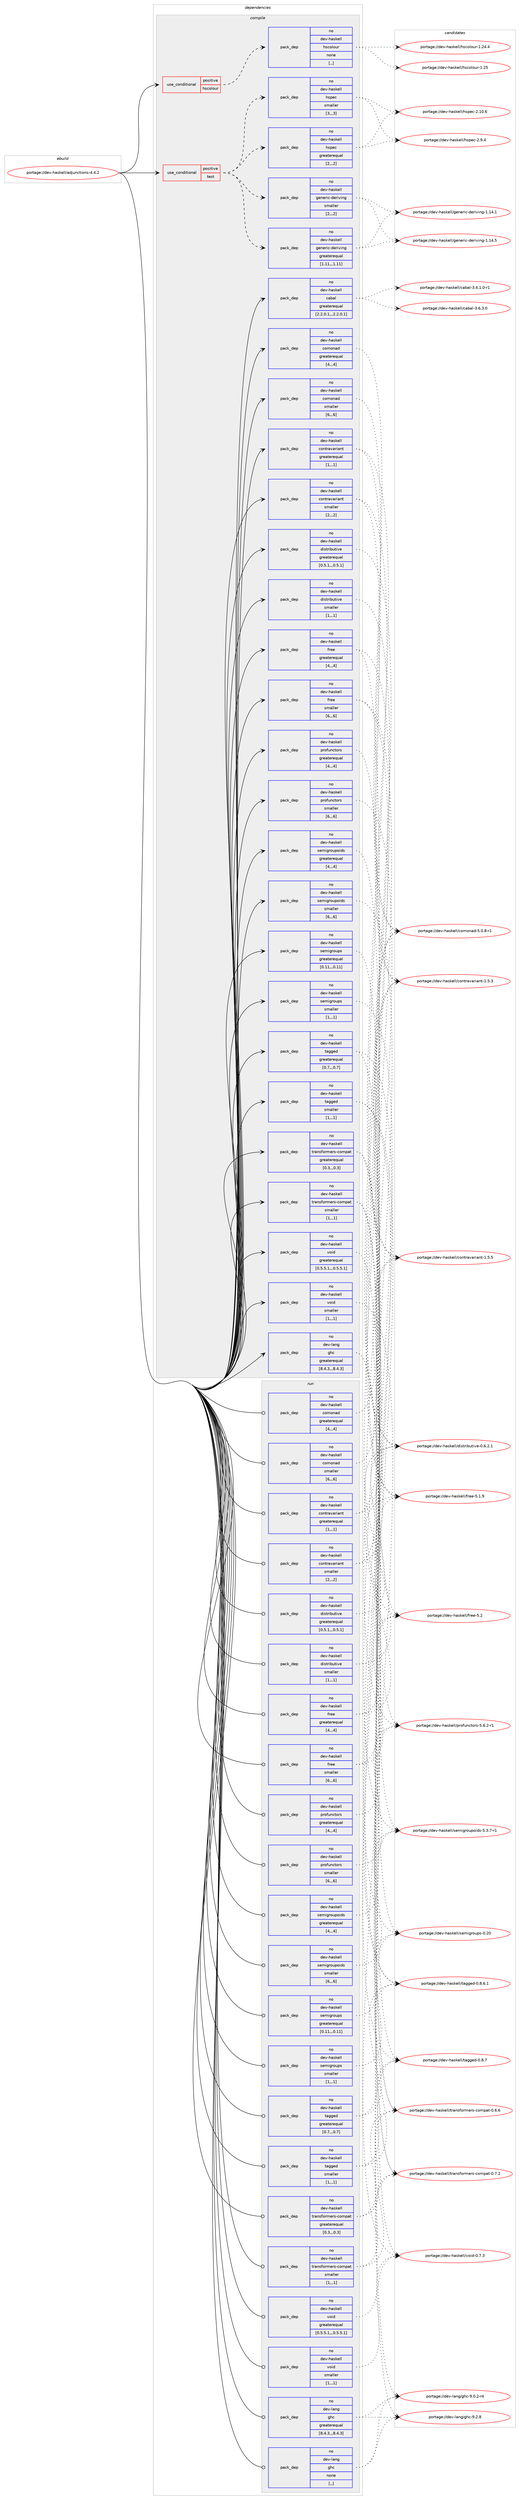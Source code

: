 digraph prolog {

# *************
# Graph options
# *************

newrank=true;
concentrate=true;
compound=true;
graph [rankdir=LR,fontname=Helvetica,fontsize=10,ranksep=1.5];#, ranksep=2.5, nodesep=0.2];
edge  [arrowhead=vee];
node  [fontname=Helvetica,fontsize=10];

# **********
# The ebuild
# **********

subgraph cluster_leftcol {
color=gray;
rank=same;
label=<<i>ebuild</i>>;
id [label="portage://dev-haskell/adjunctions-4.4.2", color=red, width=4, href="../dev-haskell/adjunctions-4.4.2.svg"];
}

# ****************
# The dependencies
# ****************

subgraph cluster_midcol {
color=gray;
label=<<i>dependencies</i>>;
subgraph cluster_compile {
fillcolor="#eeeeee";
style=filled;
label=<<i>compile</i>>;
subgraph cond19435 {
dependency74014 [label=<<TABLE BORDER="0" CELLBORDER="1" CELLSPACING="0" CELLPADDING="4"><TR><TD ROWSPAN="3" CELLPADDING="10">use_conditional</TD></TR><TR><TD>positive</TD></TR><TR><TD>hscolour</TD></TR></TABLE>>, shape=none, color=red];
subgraph pack53656 {
dependency74015 [label=<<TABLE BORDER="0" CELLBORDER="1" CELLSPACING="0" CELLPADDING="4" WIDTH="220"><TR><TD ROWSPAN="6" CELLPADDING="30">pack_dep</TD></TR><TR><TD WIDTH="110">no</TD></TR><TR><TD>dev-haskell</TD></TR><TR><TD>hscolour</TD></TR><TR><TD>none</TD></TR><TR><TD>[,,]</TD></TR></TABLE>>, shape=none, color=blue];
}
dependency74014:e -> dependency74015:w [weight=20,style="dashed",arrowhead="vee"];
}
id:e -> dependency74014:w [weight=20,style="solid",arrowhead="vee"];
subgraph cond19436 {
dependency74016 [label=<<TABLE BORDER="0" CELLBORDER="1" CELLSPACING="0" CELLPADDING="4"><TR><TD ROWSPAN="3" CELLPADDING="10">use_conditional</TD></TR><TR><TD>positive</TD></TR><TR><TD>test</TD></TR></TABLE>>, shape=none, color=red];
subgraph pack53657 {
dependency74017 [label=<<TABLE BORDER="0" CELLBORDER="1" CELLSPACING="0" CELLPADDING="4" WIDTH="220"><TR><TD ROWSPAN="6" CELLPADDING="30">pack_dep</TD></TR><TR><TD WIDTH="110">no</TD></TR><TR><TD>dev-haskell</TD></TR><TR><TD>generic-deriving</TD></TR><TR><TD>greaterequal</TD></TR><TR><TD>[1.11,,,1.11]</TD></TR></TABLE>>, shape=none, color=blue];
}
dependency74016:e -> dependency74017:w [weight=20,style="dashed",arrowhead="vee"];
subgraph pack53658 {
dependency74018 [label=<<TABLE BORDER="0" CELLBORDER="1" CELLSPACING="0" CELLPADDING="4" WIDTH="220"><TR><TD ROWSPAN="6" CELLPADDING="30">pack_dep</TD></TR><TR><TD WIDTH="110">no</TD></TR><TR><TD>dev-haskell</TD></TR><TR><TD>generic-deriving</TD></TR><TR><TD>smaller</TD></TR><TR><TD>[2,,,2]</TD></TR></TABLE>>, shape=none, color=blue];
}
dependency74016:e -> dependency74018:w [weight=20,style="dashed",arrowhead="vee"];
subgraph pack53659 {
dependency74019 [label=<<TABLE BORDER="0" CELLBORDER="1" CELLSPACING="0" CELLPADDING="4" WIDTH="220"><TR><TD ROWSPAN="6" CELLPADDING="30">pack_dep</TD></TR><TR><TD WIDTH="110">no</TD></TR><TR><TD>dev-haskell</TD></TR><TR><TD>hspec</TD></TR><TR><TD>greaterequal</TD></TR><TR><TD>[2,,,2]</TD></TR></TABLE>>, shape=none, color=blue];
}
dependency74016:e -> dependency74019:w [weight=20,style="dashed",arrowhead="vee"];
subgraph pack53660 {
dependency74020 [label=<<TABLE BORDER="0" CELLBORDER="1" CELLSPACING="0" CELLPADDING="4" WIDTH="220"><TR><TD ROWSPAN="6" CELLPADDING="30">pack_dep</TD></TR><TR><TD WIDTH="110">no</TD></TR><TR><TD>dev-haskell</TD></TR><TR><TD>hspec</TD></TR><TR><TD>smaller</TD></TR><TR><TD>[3,,,3]</TD></TR></TABLE>>, shape=none, color=blue];
}
dependency74016:e -> dependency74020:w [weight=20,style="dashed",arrowhead="vee"];
}
id:e -> dependency74016:w [weight=20,style="solid",arrowhead="vee"];
subgraph pack53661 {
dependency74021 [label=<<TABLE BORDER="0" CELLBORDER="1" CELLSPACING="0" CELLPADDING="4" WIDTH="220"><TR><TD ROWSPAN="6" CELLPADDING="30">pack_dep</TD></TR><TR><TD WIDTH="110">no</TD></TR><TR><TD>dev-haskell</TD></TR><TR><TD>cabal</TD></TR><TR><TD>greaterequal</TD></TR><TR><TD>[2.2.0.1,,,2.2.0.1]</TD></TR></TABLE>>, shape=none, color=blue];
}
id:e -> dependency74021:w [weight=20,style="solid",arrowhead="vee"];
subgraph pack53662 {
dependency74022 [label=<<TABLE BORDER="0" CELLBORDER="1" CELLSPACING="0" CELLPADDING="4" WIDTH="220"><TR><TD ROWSPAN="6" CELLPADDING="30">pack_dep</TD></TR><TR><TD WIDTH="110">no</TD></TR><TR><TD>dev-haskell</TD></TR><TR><TD>comonad</TD></TR><TR><TD>greaterequal</TD></TR><TR><TD>[4,,,4]</TD></TR></TABLE>>, shape=none, color=blue];
}
id:e -> dependency74022:w [weight=20,style="solid",arrowhead="vee"];
subgraph pack53663 {
dependency74023 [label=<<TABLE BORDER="0" CELLBORDER="1" CELLSPACING="0" CELLPADDING="4" WIDTH="220"><TR><TD ROWSPAN="6" CELLPADDING="30">pack_dep</TD></TR><TR><TD WIDTH="110">no</TD></TR><TR><TD>dev-haskell</TD></TR><TR><TD>comonad</TD></TR><TR><TD>smaller</TD></TR><TR><TD>[6,,,6]</TD></TR></TABLE>>, shape=none, color=blue];
}
id:e -> dependency74023:w [weight=20,style="solid",arrowhead="vee"];
subgraph pack53664 {
dependency74024 [label=<<TABLE BORDER="0" CELLBORDER="1" CELLSPACING="0" CELLPADDING="4" WIDTH="220"><TR><TD ROWSPAN="6" CELLPADDING="30">pack_dep</TD></TR><TR><TD WIDTH="110">no</TD></TR><TR><TD>dev-haskell</TD></TR><TR><TD>contravariant</TD></TR><TR><TD>greaterequal</TD></TR><TR><TD>[1,,,1]</TD></TR></TABLE>>, shape=none, color=blue];
}
id:e -> dependency74024:w [weight=20,style="solid",arrowhead="vee"];
subgraph pack53665 {
dependency74025 [label=<<TABLE BORDER="0" CELLBORDER="1" CELLSPACING="0" CELLPADDING="4" WIDTH="220"><TR><TD ROWSPAN="6" CELLPADDING="30">pack_dep</TD></TR><TR><TD WIDTH="110">no</TD></TR><TR><TD>dev-haskell</TD></TR><TR><TD>contravariant</TD></TR><TR><TD>smaller</TD></TR><TR><TD>[2,,,2]</TD></TR></TABLE>>, shape=none, color=blue];
}
id:e -> dependency74025:w [weight=20,style="solid",arrowhead="vee"];
subgraph pack53666 {
dependency74026 [label=<<TABLE BORDER="0" CELLBORDER="1" CELLSPACING="0" CELLPADDING="4" WIDTH="220"><TR><TD ROWSPAN="6" CELLPADDING="30">pack_dep</TD></TR><TR><TD WIDTH="110">no</TD></TR><TR><TD>dev-haskell</TD></TR><TR><TD>distributive</TD></TR><TR><TD>greaterequal</TD></TR><TR><TD>[0.5.1,,,0.5.1]</TD></TR></TABLE>>, shape=none, color=blue];
}
id:e -> dependency74026:w [weight=20,style="solid",arrowhead="vee"];
subgraph pack53667 {
dependency74027 [label=<<TABLE BORDER="0" CELLBORDER="1" CELLSPACING="0" CELLPADDING="4" WIDTH="220"><TR><TD ROWSPAN="6" CELLPADDING="30">pack_dep</TD></TR><TR><TD WIDTH="110">no</TD></TR><TR><TD>dev-haskell</TD></TR><TR><TD>distributive</TD></TR><TR><TD>smaller</TD></TR><TR><TD>[1,,,1]</TD></TR></TABLE>>, shape=none, color=blue];
}
id:e -> dependency74027:w [weight=20,style="solid",arrowhead="vee"];
subgraph pack53668 {
dependency74028 [label=<<TABLE BORDER="0" CELLBORDER="1" CELLSPACING="0" CELLPADDING="4" WIDTH="220"><TR><TD ROWSPAN="6" CELLPADDING="30">pack_dep</TD></TR><TR><TD WIDTH="110">no</TD></TR><TR><TD>dev-haskell</TD></TR><TR><TD>free</TD></TR><TR><TD>greaterequal</TD></TR><TR><TD>[4,,,4]</TD></TR></TABLE>>, shape=none, color=blue];
}
id:e -> dependency74028:w [weight=20,style="solid",arrowhead="vee"];
subgraph pack53669 {
dependency74029 [label=<<TABLE BORDER="0" CELLBORDER="1" CELLSPACING="0" CELLPADDING="4" WIDTH="220"><TR><TD ROWSPAN="6" CELLPADDING="30">pack_dep</TD></TR><TR><TD WIDTH="110">no</TD></TR><TR><TD>dev-haskell</TD></TR><TR><TD>free</TD></TR><TR><TD>smaller</TD></TR><TR><TD>[6,,,6]</TD></TR></TABLE>>, shape=none, color=blue];
}
id:e -> dependency74029:w [weight=20,style="solid",arrowhead="vee"];
subgraph pack53670 {
dependency74030 [label=<<TABLE BORDER="0" CELLBORDER="1" CELLSPACING="0" CELLPADDING="4" WIDTH="220"><TR><TD ROWSPAN="6" CELLPADDING="30">pack_dep</TD></TR><TR><TD WIDTH="110">no</TD></TR><TR><TD>dev-haskell</TD></TR><TR><TD>profunctors</TD></TR><TR><TD>greaterequal</TD></TR><TR><TD>[4,,,4]</TD></TR></TABLE>>, shape=none, color=blue];
}
id:e -> dependency74030:w [weight=20,style="solid",arrowhead="vee"];
subgraph pack53671 {
dependency74031 [label=<<TABLE BORDER="0" CELLBORDER="1" CELLSPACING="0" CELLPADDING="4" WIDTH="220"><TR><TD ROWSPAN="6" CELLPADDING="30">pack_dep</TD></TR><TR><TD WIDTH="110">no</TD></TR><TR><TD>dev-haskell</TD></TR><TR><TD>profunctors</TD></TR><TR><TD>smaller</TD></TR><TR><TD>[6,,,6]</TD></TR></TABLE>>, shape=none, color=blue];
}
id:e -> dependency74031:w [weight=20,style="solid",arrowhead="vee"];
subgraph pack53672 {
dependency74032 [label=<<TABLE BORDER="0" CELLBORDER="1" CELLSPACING="0" CELLPADDING="4" WIDTH="220"><TR><TD ROWSPAN="6" CELLPADDING="30">pack_dep</TD></TR><TR><TD WIDTH="110">no</TD></TR><TR><TD>dev-haskell</TD></TR><TR><TD>semigroupoids</TD></TR><TR><TD>greaterequal</TD></TR><TR><TD>[4,,,4]</TD></TR></TABLE>>, shape=none, color=blue];
}
id:e -> dependency74032:w [weight=20,style="solid",arrowhead="vee"];
subgraph pack53673 {
dependency74033 [label=<<TABLE BORDER="0" CELLBORDER="1" CELLSPACING="0" CELLPADDING="4" WIDTH="220"><TR><TD ROWSPAN="6" CELLPADDING="30">pack_dep</TD></TR><TR><TD WIDTH="110">no</TD></TR><TR><TD>dev-haskell</TD></TR><TR><TD>semigroupoids</TD></TR><TR><TD>smaller</TD></TR><TR><TD>[6,,,6]</TD></TR></TABLE>>, shape=none, color=blue];
}
id:e -> dependency74033:w [weight=20,style="solid",arrowhead="vee"];
subgraph pack53674 {
dependency74034 [label=<<TABLE BORDER="0" CELLBORDER="1" CELLSPACING="0" CELLPADDING="4" WIDTH="220"><TR><TD ROWSPAN="6" CELLPADDING="30">pack_dep</TD></TR><TR><TD WIDTH="110">no</TD></TR><TR><TD>dev-haskell</TD></TR><TR><TD>semigroups</TD></TR><TR><TD>greaterequal</TD></TR><TR><TD>[0.11,,,0.11]</TD></TR></TABLE>>, shape=none, color=blue];
}
id:e -> dependency74034:w [weight=20,style="solid",arrowhead="vee"];
subgraph pack53675 {
dependency74035 [label=<<TABLE BORDER="0" CELLBORDER="1" CELLSPACING="0" CELLPADDING="4" WIDTH="220"><TR><TD ROWSPAN="6" CELLPADDING="30">pack_dep</TD></TR><TR><TD WIDTH="110">no</TD></TR><TR><TD>dev-haskell</TD></TR><TR><TD>semigroups</TD></TR><TR><TD>smaller</TD></TR><TR><TD>[1,,,1]</TD></TR></TABLE>>, shape=none, color=blue];
}
id:e -> dependency74035:w [weight=20,style="solid",arrowhead="vee"];
subgraph pack53676 {
dependency74036 [label=<<TABLE BORDER="0" CELLBORDER="1" CELLSPACING="0" CELLPADDING="4" WIDTH="220"><TR><TD ROWSPAN="6" CELLPADDING="30">pack_dep</TD></TR><TR><TD WIDTH="110">no</TD></TR><TR><TD>dev-haskell</TD></TR><TR><TD>tagged</TD></TR><TR><TD>greaterequal</TD></TR><TR><TD>[0.7,,,0.7]</TD></TR></TABLE>>, shape=none, color=blue];
}
id:e -> dependency74036:w [weight=20,style="solid",arrowhead="vee"];
subgraph pack53677 {
dependency74037 [label=<<TABLE BORDER="0" CELLBORDER="1" CELLSPACING="0" CELLPADDING="4" WIDTH="220"><TR><TD ROWSPAN="6" CELLPADDING="30">pack_dep</TD></TR><TR><TD WIDTH="110">no</TD></TR><TR><TD>dev-haskell</TD></TR><TR><TD>tagged</TD></TR><TR><TD>smaller</TD></TR><TR><TD>[1,,,1]</TD></TR></TABLE>>, shape=none, color=blue];
}
id:e -> dependency74037:w [weight=20,style="solid",arrowhead="vee"];
subgraph pack53678 {
dependency74038 [label=<<TABLE BORDER="0" CELLBORDER="1" CELLSPACING="0" CELLPADDING="4" WIDTH="220"><TR><TD ROWSPAN="6" CELLPADDING="30">pack_dep</TD></TR><TR><TD WIDTH="110">no</TD></TR><TR><TD>dev-haskell</TD></TR><TR><TD>transformers-compat</TD></TR><TR><TD>greaterequal</TD></TR><TR><TD>[0.3,,,0.3]</TD></TR></TABLE>>, shape=none, color=blue];
}
id:e -> dependency74038:w [weight=20,style="solid",arrowhead="vee"];
subgraph pack53679 {
dependency74039 [label=<<TABLE BORDER="0" CELLBORDER="1" CELLSPACING="0" CELLPADDING="4" WIDTH="220"><TR><TD ROWSPAN="6" CELLPADDING="30">pack_dep</TD></TR><TR><TD WIDTH="110">no</TD></TR><TR><TD>dev-haskell</TD></TR><TR><TD>transformers-compat</TD></TR><TR><TD>smaller</TD></TR><TR><TD>[1,,,1]</TD></TR></TABLE>>, shape=none, color=blue];
}
id:e -> dependency74039:w [weight=20,style="solid",arrowhead="vee"];
subgraph pack53680 {
dependency74040 [label=<<TABLE BORDER="0" CELLBORDER="1" CELLSPACING="0" CELLPADDING="4" WIDTH="220"><TR><TD ROWSPAN="6" CELLPADDING="30">pack_dep</TD></TR><TR><TD WIDTH="110">no</TD></TR><TR><TD>dev-haskell</TD></TR><TR><TD>void</TD></TR><TR><TD>greaterequal</TD></TR><TR><TD>[0.5.5.1,,,0.5.5.1]</TD></TR></TABLE>>, shape=none, color=blue];
}
id:e -> dependency74040:w [weight=20,style="solid",arrowhead="vee"];
subgraph pack53681 {
dependency74041 [label=<<TABLE BORDER="0" CELLBORDER="1" CELLSPACING="0" CELLPADDING="4" WIDTH="220"><TR><TD ROWSPAN="6" CELLPADDING="30">pack_dep</TD></TR><TR><TD WIDTH="110">no</TD></TR><TR><TD>dev-haskell</TD></TR><TR><TD>void</TD></TR><TR><TD>smaller</TD></TR><TR><TD>[1,,,1]</TD></TR></TABLE>>, shape=none, color=blue];
}
id:e -> dependency74041:w [weight=20,style="solid",arrowhead="vee"];
subgraph pack53682 {
dependency74042 [label=<<TABLE BORDER="0" CELLBORDER="1" CELLSPACING="0" CELLPADDING="4" WIDTH="220"><TR><TD ROWSPAN="6" CELLPADDING="30">pack_dep</TD></TR><TR><TD WIDTH="110">no</TD></TR><TR><TD>dev-lang</TD></TR><TR><TD>ghc</TD></TR><TR><TD>greaterequal</TD></TR><TR><TD>[8.4.3,,,8.4.3]</TD></TR></TABLE>>, shape=none, color=blue];
}
id:e -> dependency74042:w [weight=20,style="solid",arrowhead="vee"];
}
subgraph cluster_compileandrun {
fillcolor="#eeeeee";
style=filled;
label=<<i>compile and run</i>>;
}
subgraph cluster_run {
fillcolor="#eeeeee";
style=filled;
label=<<i>run</i>>;
subgraph pack53683 {
dependency74043 [label=<<TABLE BORDER="0" CELLBORDER="1" CELLSPACING="0" CELLPADDING="4" WIDTH="220"><TR><TD ROWSPAN="6" CELLPADDING="30">pack_dep</TD></TR><TR><TD WIDTH="110">no</TD></TR><TR><TD>dev-haskell</TD></TR><TR><TD>comonad</TD></TR><TR><TD>greaterequal</TD></TR><TR><TD>[4,,,4]</TD></TR></TABLE>>, shape=none, color=blue];
}
id:e -> dependency74043:w [weight=20,style="solid",arrowhead="odot"];
subgraph pack53684 {
dependency74044 [label=<<TABLE BORDER="0" CELLBORDER="1" CELLSPACING="0" CELLPADDING="4" WIDTH="220"><TR><TD ROWSPAN="6" CELLPADDING="30">pack_dep</TD></TR><TR><TD WIDTH="110">no</TD></TR><TR><TD>dev-haskell</TD></TR><TR><TD>comonad</TD></TR><TR><TD>smaller</TD></TR><TR><TD>[6,,,6]</TD></TR></TABLE>>, shape=none, color=blue];
}
id:e -> dependency74044:w [weight=20,style="solid",arrowhead="odot"];
subgraph pack53685 {
dependency74045 [label=<<TABLE BORDER="0" CELLBORDER="1" CELLSPACING="0" CELLPADDING="4" WIDTH="220"><TR><TD ROWSPAN="6" CELLPADDING="30">pack_dep</TD></TR><TR><TD WIDTH="110">no</TD></TR><TR><TD>dev-haskell</TD></TR><TR><TD>contravariant</TD></TR><TR><TD>greaterequal</TD></TR><TR><TD>[1,,,1]</TD></TR></TABLE>>, shape=none, color=blue];
}
id:e -> dependency74045:w [weight=20,style="solid",arrowhead="odot"];
subgraph pack53686 {
dependency74046 [label=<<TABLE BORDER="0" CELLBORDER="1" CELLSPACING="0" CELLPADDING="4" WIDTH="220"><TR><TD ROWSPAN="6" CELLPADDING="30">pack_dep</TD></TR><TR><TD WIDTH="110">no</TD></TR><TR><TD>dev-haskell</TD></TR><TR><TD>contravariant</TD></TR><TR><TD>smaller</TD></TR><TR><TD>[2,,,2]</TD></TR></TABLE>>, shape=none, color=blue];
}
id:e -> dependency74046:w [weight=20,style="solid",arrowhead="odot"];
subgraph pack53687 {
dependency74047 [label=<<TABLE BORDER="0" CELLBORDER="1" CELLSPACING="0" CELLPADDING="4" WIDTH="220"><TR><TD ROWSPAN="6" CELLPADDING="30">pack_dep</TD></TR><TR><TD WIDTH="110">no</TD></TR><TR><TD>dev-haskell</TD></TR><TR><TD>distributive</TD></TR><TR><TD>greaterequal</TD></TR><TR><TD>[0.5.1,,,0.5.1]</TD></TR></TABLE>>, shape=none, color=blue];
}
id:e -> dependency74047:w [weight=20,style="solid",arrowhead="odot"];
subgraph pack53688 {
dependency74048 [label=<<TABLE BORDER="0" CELLBORDER="1" CELLSPACING="0" CELLPADDING="4" WIDTH="220"><TR><TD ROWSPAN="6" CELLPADDING="30">pack_dep</TD></TR><TR><TD WIDTH="110">no</TD></TR><TR><TD>dev-haskell</TD></TR><TR><TD>distributive</TD></TR><TR><TD>smaller</TD></TR><TR><TD>[1,,,1]</TD></TR></TABLE>>, shape=none, color=blue];
}
id:e -> dependency74048:w [weight=20,style="solid",arrowhead="odot"];
subgraph pack53689 {
dependency74049 [label=<<TABLE BORDER="0" CELLBORDER="1" CELLSPACING="0" CELLPADDING="4" WIDTH="220"><TR><TD ROWSPAN="6" CELLPADDING="30">pack_dep</TD></TR><TR><TD WIDTH="110">no</TD></TR><TR><TD>dev-haskell</TD></TR><TR><TD>free</TD></TR><TR><TD>greaterequal</TD></TR><TR><TD>[4,,,4]</TD></TR></TABLE>>, shape=none, color=blue];
}
id:e -> dependency74049:w [weight=20,style="solid",arrowhead="odot"];
subgraph pack53690 {
dependency74050 [label=<<TABLE BORDER="0" CELLBORDER="1" CELLSPACING="0" CELLPADDING="4" WIDTH="220"><TR><TD ROWSPAN="6" CELLPADDING="30">pack_dep</TD></TR><TR><TD WIDTH="110">no</TD></TR><TR><TD>dev-haskell</TD></TR><TR><TD>free</TD></TR><TR><TD>smaller</TD></TR><TR><TD>[6,,,6]</TD></TR></TABLE>>, shape=none, color=blue];
}
id:e -> dependency74050:w [weight=20,style="solid",arrowhead="odot"];
subgraph pack53691 {
dependency74051 [label=<<TABLE BORDER="0" CELLBORDER="1" CELLSPACING="0" CELLPADDING="4" WIDTH="220"><TR><TD ROWSPAN="6" CELLPADDING="30">pack_dep</TD></TR><TR><TD WIDTH="110">no</TD></TR><TR><TD>dev-haskell</TD></TR><TR><TD>profunctors</TD></TR><TR><TD>greaterequal</TD></TR><TR><TD>[4,,,4]</TD></TR></TABLE>>, shape=none, color=blue];
}
id:e -> dependency74051:w [weight=20,style="solid",arrowhead="odot"];
subgraph pack53692 {
dependency74052 [label=<<TABLE BORDER="0" CELLBORDER="1" CELLSPACING="0" CELLPADDING="4" WIDTH="220"><TR><TD ROWSPAN="6" CELLPADDING="30">pack_dep</TD></TR><TR><TD WIDTH="110">no</TD></TR><TR><TD>dev-haskell</TD></TR><TR><TD>profunctors</TD></TR><TR><TD>smaller</TD></TR><TR><TD>[6,,,6]</TD></TR></TABLE>>, shape=none, color=blue];
}
id:e -> dependency74052:w [weight=20,style="solid",arrowhead="odot"];
subgraph pack53693 {
dependency74053 [label=<<TABLE BORDER="0" CELLBORDER="1" CELLSPACING="0" CELLPADDING="4" WIDTH="220"><TR><TD ROWSPAN="6" CELLPADDING="30">pack_dep</TD></TR><TR><TD WIDTH="110">no</TD></TR><TR><TD>dev-haskell</TD></TR><TR><TD>semigroupoids</TD></TR><TR><TD>greaterequal</TD></TR><TR><TD>[4,,,4]</TD></TR></TABLE>>, shape=none, color=blue];
}
id:e -> dependency74053:w [weight=20,style="solid",arrowhead="odot"];
subgraph pack53694 {
dependency74054 [label=<<TABLE BORDER="0" CELLBORDER="1" CELLSPACING="0" CELLPADDING="4" WIDTH="220"><TR><TD ROWSPAN="6" CELLPADDING="30">pack_dep</TD></TR><TR><TD WIDTH="110">no</TD></TR><TR><TD>dev-haskell</TD></TR><TR><TD>semigroupoids</TD></TR><TR><TD>smaller</TD></TR><TR><TD>[6,,,6]</TD></TR></TABLE>>, shape=none, color=blue];
}
id:e -> dependency74054:w [weight=20,style="solid",arrowhead="odot"];
subgraph pack53695 {
dependency74055 [label=<<TABLE BORDER="0" CELLBORDER="1" CELLSPACING="0" CELLPADDING="4" WIDTH="220"><TR><TD ROWSPAN="6" CELLPADDING="30">pack_dep</TD></TR><TR><TD WIDTH="110">no</TD></TR><TR><TD>dev-haskell</TD></TR><TR><TD>semigroups</TD></TR><TR><TD>greaterequal</TD></TR><TR><TD>[0.11,,,0.11]</TD></TR></TABLE>>, shape=none, color=blue];
}
id:e -> dependency74055:w [weight=20,style="solid",arrowhead="odot"];
subgraph pack53696 {
dependency74056 [label=<<TABLE BORDER="0" CELLBORDER="1" CELLSPACING="0" CELLPADDING="4" WIDTH="220"><TR><TD ROWSPAN="6" CELLPADDING="30">pack_dep</TD></TR><TR><TD WIDTH="110">no</TD></TR><TR><TD>dev-haskell</TD></TR><TR><TD>semigroups</TD></TR><TR><TD>smaller</TD></TR><TR><TD>[1,,,1]</TD></TR></TABLE>>, shape=none, color=blue];
}
id:e -> dependency74056:w [weight=20,style="solid",arrowhead="odot"];
subgraph pack53697 {
dependency74057 [label=<<TABLE BORDER="0" CELLBORDER="1" CELLSPACING="0" CELLPADDING="4" WIDTH="220"><TR><TD ROWSPAN="6" CELLPADDING="30">pack_dep</TD></TR><TR><TD WIDTH="110">no</TD></TR><TR><TD>dev-haskell</TD></TR><TR><TD>tagged</TD></TR><TR><TD>greaterequal</TD></TR><TR><TD>[0.7,,,0.7]</TD></TR></TABLE>>, shape=none, color=blue];
}
id:e -> dependency74057:w [weight=20,style="solid",arrowhead="odot"];
subgraph pack53698 {
dependency74058 [label=<<TABLE BORDER="0" CELLBORDER="1" CELLSPACING="0" CELLPADDING="4" WIDTH="220"><TR><TD ROWSPAN="6" CELLPADDING="30">pack_dep</TD></TR><TR><TD WIDTH="110">no</TD></TR><TR><TD>dev-haskell</TD></TR><TR><TD>tagged</TD></TR><TR><TD>smaller</TD></TR><TR><TD>[1,,,1]</TD></TR></TABLE>>, shape=none, color=blue];
}
id:e -> dependency74058:w [weight=20,style="solid",arrowhead="odot"];
subgraph pack53699 {
dependency74059 [label=<<TABLE BORDER="0" CELLBORDER="1" CELLSPACING="0" CELLPADDING="4" WIDTH="220"><TR><TD ROWSPAN="6" CELLPADDING="30">pack_dep</TD></TR><TR><TD WIDTH="110">no</TD></TR><TR><TD>dev-haskell</TD></TR><TR><TD>transformers-compat</TD></TR><TR><TD>greaterequal</TD></TR><TR><TD>[0.3,,,0.3]</TD></TR></TABLE>>, shape=none, color=blue];
}
id:e -> dependency74059:w [weight=20,style="solid",arrowhead="odot"];
subgraph pack53700 {
dependency74060 [label=<<TABLE BORDER="0" CELLBORDER="1" CELLSPACING="0" CELLPADDING="4" WIDTH="220"><TR><TD ROWSPAN="6" CELLPADDING="30">pack_dep</TD></TR><TR><TD WIDTH="110">no</TD></TR><TR><TD>dev-haskell</TD></TR><TR><TD>transformers-compat</TD></TR><TR><TD>smaller</TD></TR><TR><TD>[1,,,1]</TD></TR></TABLE>>, shape=none, color=blue];
}
id:e -> dependency74060:w [weight=20,style="solid",arrowhead="odot"];
subgraph pack53701 {
dependency74061 [label=<<TABLE BORDER="0" CELLBORDER="1" CELLSPACING="0" CELLPADDING="4" WIDTH="220"><TR><TD ROWSPAN="6" CELLPADDING="30">pack_dep</TD></TR><TR><TD WIDTH="110">no</TD></TR><TR><TD>dev-haskell</TD></TR><TR><TD>void</TD></TR><TR><TD>greaterequal</TD></TR><TR><TD>[0.5.5.1,,,0.5.5.1]</TD></TR></TABLE>>, shape=none, color=blue];
}
id:e -> dependency74061:w [weight=20,style="solid",arrowhead="odot"];
subgraph pack53702 {
dependency74062 [label=<<TABLE BORDER="0" CELLBORDER="1" CELLSPACING="0" CELLPADDING="4" WIDTH="220"><TR><TD ROWSPAN="6" CELLPADDING="30">pack_dep</TD></TR><TR><TD WIDTH="110">no</TD></TR><TR><TD>dev-haskell</TD></TR><TR><TD>void</TD></TR><TR><TD>smaller</TD></TR><TR><TD>[1,,,1]</TD></TR></TABLE>>, shape=none, color=blue];
}
id:e -> dependency74062:w [weight=20,style="solid",arrowhead="odot"];
subgraph pack53703 {
dependency74063 [label=<<TABLE BORDER="0" CELLBORDER="1" CELLSPACING="0" CELLPADDING="4" WIDTH="220"><TR><TD ROWSPAN="6" CELLPADDING="30">pack_dep</TD></TR><TR><TD WIDTH="110">no</TD></TR><TR><TD>dev-lang</TD></TR><TR><TD>ghc</TD></TR><TR><TD>greaterequal</TD></TR><TR><TD>[8.4.3,,,8.4.3]</TD></TR></TABLE>>, shape=none, color=blue];
}
id:e -> dependency74063:w [weight=20,style="solid",arrowhead="odot"];
subgraph pack53704 {
dependency74064 [label=<<TABLE BORDER="0" CELLBORDER="1" CELLSPACING="0" CELLPADDING="4" WIDTH="220"><TR><TD ROWSPAN="6" CELLPADDING="30">pack_dep</TD></TR><TR><TD WIDTH="110">no</TD></TR><TR><TD>dev-lang</TD></TR><TR><TD>ghc</TD></TR><TR><TD>none</TD></TR><TR><TD>[,,]</TD></TR></TABLE>>, shape=none, color=blue];
}
id:e -> dependency74064:w [weight=20,style="solid",arrowhead="odot"];
}
}

# **************
# The candidates
# **************

subgraph cluster_choices {
rank=same;
color=gray;
label=<<i>candidates</i>>;

subgraph choice53656 {
color=black;
nodesep=1;
choice1001011184510497115107101108108471041159911110811111711445494650524652 [label="portage://dev-haskell/hscolour-1.24.4", color=red, width=4,href="../dev-haskell/hscolour-1.24.4.svg"];
choice100101118451049711510710110810847104115991111081111171144549465053 [label="portage://dev-haskell/hscolour-1.25", color=red, width=4,href="../dev-haskell/hscolour-1.25.svg"];
dependency74015:e -> choice1001011184510497115107101108108471041159911110811111711445494650524652:w [style=dotted,weight="100"];
dependency74015:e -> choice100101118451049711510710110810847104115991111081111171144549465053:w [style=dotted,weight="100"];
}
subgraph choice53657 {
color=black;
nodesep=1;
choice100101118451049711510710110810847103101110101114105994510010111410511810511010345494649524649 [label="portage://dev-haskell/generic-deriving-1.14.1", color=red, width=4,href="../dev-haskell/generic-deriving-1.14.1.svg"];
choice100101118451049711510710110810847103101110101114105994510010111410511810511010345494649524653 [label="portage://dev-haskell/generic-deriving-1.14.5", color=red, width=4,href="../dev-haskell/generic-deriving-1.14.5.svg"];
dependency74017:e -> choice100101118451049711510710110810847103101110101114105994510010111410511810511010345494649524649:w [style=dotted,weight="100"];
dependency74017:e -> choice100101118451049711510710110810847103101110101114105994510010111410511810511010345494649524653:w [style=dotted,weight="100"];
}
subgraph choice53658 {
color=black;
nodesep=1;
choice100101118451049711510710110810847103101110101114105994510010111410511810511010345494649524649 [label="portage://dev-haskell/generic-deriving-1.14.1", color=red, width=4,href="../dev-haskell/generic-deriving-1.14.1.svg"];
choice100101118451049711510710110810847103101110101114105994510010111410511810511010345494649524653 [label="portage://dev-haskell/generic-deriving-1.14.5", color=red, width=4,href="../dev-haskell/generic-deriving-1.14.5.svg"];
dependency74018:e -> choice100101118451049711510710110810847103101110101114105994510010111410511810511010345494649524649:w [style=dotted,weight="100"];
dependency74018:e -> choice100101118451049711510710110810847103101110101114105994510010111410511810511010345494649524653:w [style=dotted,weight="100"];
}
subgraph choice53659 {
color=black;
nodesep=1;
choice1001011184510497115107101108108471041151121019945504649484654 [label="portage://dev-haskell/hspec-2.10.6", color=red, width=4,href="../dev-haskell/hspec-2.10.6.svg"];
choice10010111845104971151071011081084710411511210199455046574652 [label="portage://dev-haskell/hspec-2.9.4", color=red, width=4,href="../dev-haskell/hspec-2.9.4.svg"];
dependency74019:e -> choice1001011184510497115107101108108471041151121019945504649484654:w [style=dotted,weight="100"];
dependency74019:e -> choice10010111845104971151071011081084710411511210199455046574652:w [style=dotted,weight="100"];
}
subgraph choice53660 {
color=black;
nodesep=1;
choice1001011184510497115107101108108471041151121019945504649484654 [label="portage://dev-haskell/hspec-2.10.6", color=red, width=4,href="../dev-haskell/hspec-2.10.6.svg"];
choice10010111845104971151071011081084710411511210199455046574652 [label="portage://dev-haskell/hspec-2.9.4", color=red, width=4,href="../dev-haskell/hspec-2.9.4.svg"];
dependency74020:e -> choice1001011184510497115107101108108471041151121019945504649484654:w [style=dotted,weight="100"];
dependency74020:e -> choice10010111845104971151071011081084710411511210199455046574652:w [style=dotted,weight="100"];
}
subgraph choice53661 {
color=black;
nodesep=1;
choice1001011184510497115107101108108479997989710845514652464946484511449 [label="portage://dev-haskell/cabal-3.4.1.0-r1", color=red, width=4,href="../dev-haskell/cabal-3.4.1.0-r1.svg"];
choice100101118451049711510710110810847999798971084551465446514648 [label="portage://dev-haskell/cabal-3.6.3.0", color=red, width=4,href="../dev-haskell/cabal-3.6.3.0.svg"];
dependency74021:e -> choice1001011184510497115107101108108479997989710845514652464946484511449:w [style=dotted,weight="100"];
dependency74021:e -> choice100101118451049711510710110810847999798971084551465446514648:w [style=dotted,weight="100"];
}
subgraph choice53662 {
color=black;
nodesep=1;
choice10010111845104971151071011081084799111109111110971004553464846564511449 [label="portage://dev-haskell/comonad-5.0.8-r1", color=red, width=4,href="../dev-haskell/comonad-5.0.8-r1.svg"];
dependency74022:e -> choice10010111845104971151071011081084799111109111110971004553464846564511449:w [style=dotted,weight="100"];
}
subgraph choice53663 {
color=black;
nodesep=1;
choice10010111845104971151071011081084799111109111110971004553464846564511449 [label="portage://dev-haskell/comonad-5.0.8-r1", color=red, width=4,href="../dev-haskell/comonad-5.0.8-r1.svg"];
dependency74023:e -> choice10010111845104971151071011081084799111109111110971004553464846564511449:w [style=dotted,weight="100"];
}
subgraph choice53664 {
color=black;
nodesep=1;
choice10010111845104971151071011081084799111110116114971189711410597110116454946534651 [label="portage://dev-haskell/contravariant-1.5.3", color=red, width=4,href="../dev-haskell/contravariant-1.5.3.svg"];
choice10010111845104971151071011081084799111110116114971189711410597110116454946534653 [label="portage://dev-haskell/contravariant-1.5.5", color=red, width=4,href="../dev-haskell/contravariant-1.5.5.svg"];
dependency74024:e -> choice10010111845104971151071011081084799111110116114971189711410597110116454946534651:w [style=dotted,weight="100"];
dependency74024:e -> choice10010111845104971151071011081084799111110116114971189711410597110116454946534653:w [style=dotted,weight="100"];
}
subgraph choice53665 {
color=black;
nodesep=1;
choice10010111845104971151071011081084799111110116114971189711410597110116454946534651 [label="portage://dev-haskell/contravariant-1.5.3", color=red, width=4,href="../dev-haskell/contravariant-1.5.3.svg"];
choice10010111845104971151071011081084799111110116114971189711410597110116454946534653 [label="portage://dev-haskell/contravariant-1.5.5", color=red, width=4,href="../dev-haskell/contravariant-1.5.5.svg"];
dependency74025:e -> choice10010111845104971151071011081084799111110116114971189711410597110116454946534651:w [style=dotted,weight="100"];
dependency74025:e -> choice10010111845104971151071011081084799111110116114971189711410597110116454946534653:w [style=dotted,weight="100"];
}
subgraph choice53666 {
color=black;
nodesep=1;
choice100101118451049711510710110810847100105115116114105981171161051181014548465446504649 [label="portage://dev-haskell/distributive-0.6.2.1", color=red, width=4,href="../dev-haskell/distributive-0.6.2.1.svg"];
dependency74026:e -> choice100101118451049711510710110810847100105115116114105981171161051181014548465446504649:w [style=dotted,weight="100"];
}
subgraph choice53667 {
color=black;
nodesep=1;
choice100101118451049711510710110810847100105115116114105981171161051181014548465446504649 [label="portage://dev-haskell/distributive-0.6.2.1", color=red, width=4,href="../dev-haskell/distributive-0.6.2.1.svg"];
dependency74027:e -> choice100101118451049711510710110810847100105115116114105981171161051181014548465446504649:w [style=dotted,weight="100"];
}
subgraph choice53668 {
color=black;
nodesep=1;
choice100101118451049711510710110810847102114101101455346494657 [label="portage://dev-haskell/free-5.1.9", color=red, width=4,href="../dev-haskell/free-5.1.9.svg"];
choice10010111845104971151071011081084710211410110145534650 [label="portage://dev-haskell/free-5.2", color=red, width=4,href="../dev-haskell/free-5.2.svg"];
dependency74028:e -> choice100101118451049711510710110810847102114101101455346494657:w [style=dotted,weight="100"];
dependency74028:e -> choice10010111845104971151071011081084710211410110145534650:w [style=dotted,weight="100"];
}
subgraph choice53669 {
color=black;
nodesep=1;
choice100101118451049711510710110810847102114101101455346494657 [label="portage://dev-haskell/free-5.1.9", color=red, width=4,href="../dev-haskell/free-5.1.9.svg"];
choice10010111845104971151071011081084710211410110145534650 [label="portage://dev-haskell/free-5.2", color=red, width=4,href="../dev-haskell/free-5.2.svg"];
dependency74029:e -> choice100101118451049711510710110810847102114101101455346494657:w [style=dotted,weight="100"];
dependency74029:e -> choice10010111845104971151071011081084710211410110145534650:w [style=dotted,weight="100"];
}
subgraph choice53670 {
color=black;
nodesep=1;
choice100101118451049711510710110810847112114111102117110991161111141154553465446504511449 [label="portage://dev-haskell/profunctors-5.6.2-r1", color=red, width=4,href="../dev-haskell/profunctors-5.6.2-r1.svg"];
dependency74030:e -> choice100101118451049711510710110810847112114111102117110991161111141154553465446504511449:w [style=dotted,weight="100"];
}
subgraph choice53671 {
color=black;
nodesep=1;
choice100101118451049711510710110810847112114111102117110991161111141154553465446504511449 [label="portage://dev-haskell/profunctors-5.6.2-r1", color=red, width=4,href="../dev-haskell/profunctors-5.6.2-r1.svg"];
dependency74031:e -> choice100101118451049711510710110810847112114111102117110991161111141154553465446504511449:w [style=dotted,weight="100"];
}
subgraph choice53672 {
color=black;
nodesep=1;
choice1001011184510497115107101108108471151011091051031141111171121111051001154553465146554511449 [label="portage://dev-haskell/semigroupoids-5.3.7-r1", color=red, width=4,href="../dev-haskell/semigroupoids-5.3.7-r1.svg"];
dependency74032:e -> choice1001011184510497115107101108108471151011091051031141111171121111051001154553465146554511449:w [style=dotted,weight="100"];
}
subgraph choice53673 {
color=black;
nodesep=1;
choice1001011184510497115107101108108471151011091051031141111171121111051001154553465146554511449 [label="portage://dev-haskell/semigroupoids-5.3.7-r1", color=red, width=4,href="../dev-haskell/semigroupoids-5.3.7-r1.svg"];
dependency74033:e -> choice1001011184510497115107101108108471151011091051031141111171121111051001154553465146554511449:w [style=dotted,weight="100"];
}
subgraph choice53674 {
color=black;
nodesep=1;
choice1001011184510497115107101108108471151011091051031141111171121154548465048 [label="portage://dev-haskell/semigroups-0.20", color=red, width=4,href="../dev-haskell/semigroups-0.20.svg"];
dependency74034:e -> choice1001011184510497115107101108108471151011091051031141111171121154548465048:w [style=dotted,weight="100"];
}
subgraph choice53675 {
color=black;
nodesep=1;
choice1001011184510497115107101108108471151011091051031141111171121154548465048 [label="portage://dev-haskell/semigroups-0.20", color=red, width=4,href="../dev-haskell/semigroups-0.20.svg"];
dependency74035:e -> choice1001011184510497115107101108108471151011091051031141111171121154548465048:w [style=dotted,weight="100"];
}
subgraph choice53676 {
color=black;
nodesep=1;
choice100101118451049711510710110810847116971031031011004548465646544649 [label="portage://dev-haskell/tagged-0.8.6.1", color=red, width=4,href="../dev-haskell/tagged-0.8.6.1.svg"];
choice10010111845104971151071011081084711697103103101100454846564655 [label="portage://dev-haskell/tagged-0.8.7", color=red, width=4,href="../dev-haskell/tagged-0.8.7.svg"];
dependency74036:e -> choice100101118451049711510710110810847116971031031011004548465646544649:w [style=dotted,weight="100"];
dependency74036:e -> choice10010111845104971151071011081084711697103103101100454846564655:w [style=dotted,weight="100"];
}
subgraph choice53677 {
color=black;
nodesep=1;
choice100101118451049711510710110810847116971031031011004548465646544649 [label="portage://dev-haskell/tagged-0.8.6.1", color=red, width=4,href="../dev-haskell/tagged-0.8.6.1.svg"];
choice10010111845104971151071011081084711697103103101100454846564655 [label="portage://dev-haskell/tagged-0.8.7", color=red, width=4,href="../dev-haskell/tagged-0.8.7.svg"];
dependency74037:e -> choice100101118451049711510710110810847116971031031011004548465646544649:w [style=dotted,weight="100"];
dependency74037:e -> choice10010111845104971151071011081084711697103103101100454846564655:w [style=dotted,weight="100"];
}
subgraph choice53678 {
color=black;
nodesep=1;
choice10010111845104971151071011081084711611497110115102111114109101114115459911110911297116454846544654 [label="portage://dev-haskell/transformers-compat-0.6.6", color=red, width=4,href="../dev-haskell/transformers-compat-0.6.6.svg"];
choice10010111845104971151071011081084711611497110115102111114109101114115459911110911297116454846554650 [label="portage://dev-haskell/transformers-compat-0.7.2", color=red, width=4,href="../dev-haskell/transformers-compat-0.7.2.svg"];
dependency74038:e -> choice10010111845104971151071011081084711611497110115102111114109101114115459911110911297116454846544654:w [style=dotted,weight="100"];
dependency74038:e -> choice10010111845104971151071011081084711611497110115102111114109101114115459911110911297116454846554650:w [style=dotted,weight="100"];
}
subgraph choice53679 {
color=black;
nodesep=1;
choice10010111845104971151071011081084711611497110115102111114109101114115459911110911297116454846544654 [label="portage://dev-haskell/transformers-compat-0.6.6", color=red, width=4,href="../dev-haskell/transformers-compat-0.6.6.svg"];
choice10010111845104971151071011081084711611497110115102111114109101114115459911110911297116454846554650 [label="portage://dev-haskell/transformers-compat-0.7.2", color=red, width=4,href="../dev-haskell/transformers-compat-0.7.2.svg"];
dependency74039:e -> choice10010111845104971151071011081084711611497110115102111114109101114115459911110911297116454846544654:w [style=dotted,weight="100"];
dependency74039:e -> choice10010111845104971151071011081084711611497110115102111114109101114115459911110911297116454846554650:w [style=dotted,weight="100"];
}
subgraph choice53680 {
color=black;
nodesep=1;
choice100101118451049711510710110810847118111105100454846554651 [label="portage://dev-haskell/void-0.7.3", color=red, width=4,href="../dev-haskell/void-0.7.3.svg"];
dependency74040:e -> choice100101118451049711510710110810847118111105100454846554651:w [style=dotted,weight="100"];
}
subgraph choice53681 {
color=black;
nodesep=1;
choice100101118451049711510710110810847118111105100454846554651 [label="portage://dev-haskell/void-0.7.3", color=red, width=4,href="../dev-haskell/void-0.7.3.svg"];
dependency74041:e -> choice100101118451049711510710110810847118111105100454846554651:w [style=dotted,weight="100"];
}
subgraph choice53682 {
color=black;
nodesep=1;
choice100101118451089711010347103104994557464846504511452 [label="portage://dev-lang/ghc-9.0.2-r4", color=red, width=4,href="../dev-lang/ghc-9.0.2-r4.svg"];
choice10010111845108971101034710310499455746504656 [label="portage://dev-lang/ghc-9.2.8", color=red, width=4,href="../dev-lang/ghc-9.2.8.svg"];
dependency74042:e -> choice100101118451089711010347103104994557464846504511452:w [style=dotted,weight="100"];
dependency74042:e -> choice10010111845108971101034710310499455746504656:w [style=dotted,weight="100"];
}
subgraph choice53683 {
color=black;
nodesep=1;
choice10010111845104971151071011081084799111109111110971004553464846564511449 [label="portage://dev-haskell/comonad-5.0.8-r1", color=red, width=4,href="../dev-haskell/comonad-5.0.8-r1.svg"];
dependency74043:e -> choice10010111845104971151071011081084799111109111110971004553464846564511449:w [style=dotted,weight="100"];
}
subgraph choice53684 {
color=black;
nodesep=1;
choice10010111845104971151071011081084799111109111110971004553464846564511449 [label="portage://dev-haskell/comonad-5.0.8-r1", color=red, width=4,href="../dev-haskell/comonad-5.0.8-r1.svg"];
dependency74044:e -> choice10010111845104971151071011081084799111109111110971004553464846564511449:w [style=dotted,weight="100"];
}
subgraph choice53685 {
color=black;
nodesep=1;
choice10010111845104971151071011081084799111110116114971189711410597110116454946534651 [label="portage://dev-haskell/contravariant-1.5.3", color=red, width=4,href="../dev-haskell/contravariant-1.5.3.svg"];
choice10010111845104971151071011081084799111110116114971189711410597110116454946534653 [label="portage://dev-haskell/contravariant-1.5.5", color=red, width=4,href="../dev-haskell/contravariant-1.5.5.svg"];
dependency74045:e -> choice10010111845104971151071011081084799111110116114971189711410597110116454946534651:w [style=dotted,weight="100"];
dependency74045:e -> choice10010111845104971151071011081084799111110116114971189711410597110116454946534653:w [style=dotted,weight="100"];
}
subgraph choice53686 {
color=black;
nodesep=1;
choice10010111845104971151071011081084799111110116114971189711410597110116454946534651 [label="portage://dev-haskell/contravariant-1.5.3", color=red, width=4,href="../dev-haskell/contravariant-1.5.3.svg"];
choice10010111845104971151071011081084799111110116114971189711410597110116454946534653 [label="portage://dev-haskell/contravariant-1.5.5", color=red, width=4,href="../dev-haskell/contravariant-1.5.5.svg"];
dependency74046:e -> choice10010111845104971151071011081084799111110116114971189711410597110116454946534651:w [style=dotted,weight="100"];
dependency74046:e -> choice10010111845104971151071011081084799111110116114971189711410597110116454946534653:w [style=dotted,weight="100"];
}
subgraph choice53687 {
color=black;
nodesep=1;
choice100101118451049711510710110810847100105115116114105981171161051181014548465446504649 [label="portage://dev-haskell/distributive-0.6.2.1", color=red, width=4,href="../dev-haskell/distributive-0.6.2.1.svg"];
dependency74047:e -> choice100101118451049711510710110810847100105115116114105981171161051181014548465446504649:w [style=dotted,weight="100"];
}
subgraph choice53688 {
color=black;
nodesep=1;
choice100101118451049711510710110810847100105115116114105981171161051181014548465446504649 [label="portage://dev-haskell/distributive-0.6.2.1", color=red, width=4,href="../dev-haskell/distributive-0.6.2.1.svg"];
dependency74048:e -> choice100101118451049711510710110810847100105115116114105981171161051181014548465446504649:w [style=dotted,weight="100"];
}
subgraph choice53689 {
color=black;
nodesep=1;
choice100101118451049711510710110810847102114101101455346494657 [label="portage://dev-haskell/free-5.1.9", color=red, width=4,href="../dev-haskell/free-5.1.9.svg"];
choice10010111845104971151071011081084710211410110145534650 [label="portage://dev-haskell/free-5.2", color=red, width=4,href="../dev-haskell/free-5.2.svg"];
dependency74049:e -> choice100101118451049711510710110810847102114101101455346494657:w [style=dotted,weight="100"];
dependency74049:e -> choice10010111845104971151071011081084710211410110145534650:w [style=dotted,weight="100"];
}
subgraph choice53690 {
color=black;
nodesep=1;
choice100101118451049711510710110810847102114101101455346494657 [label="portage://dev-haskell/free-5.1.9", color=red, width=4,href="../dev-haskell/free-5.1.9.svg"];
choice10010111845104971151071011081084710211410110145534650 [label="portage://dev-haskell/free-5.2", color=red, width=4,href="../dev-haskell/free-5.2.svg"];
dependency74050:e -> choice100101118451049711510710110810847102114101101455346494657:w [style=dotted,weight="100"];
dependency74050:e -> choice10010111845104971151071011081084710211410110145534650:w [style=dotted,weight="100"];
}
subgraph choice53691 {
color=black;
nodesep=1;
choice100101118451049711510710110810847112114111102117110991161111141154553465446504511449 [label="portage://dev-haskell/profunctors-5.6.2-r1", color=red, width=4,href="../dev-haskell/profunctors-5.6.2-r1.svg"];
dependency74051:e -> choice100101118451049711510710110810847112114111102117110991161111141154553465446504511449:w [style=dotted,weight="100"];
}
subgraph choice53692 {
color=black;
nodesep=1;
choice100101118451049711510710110810847112114111102117110991161111141154553465446504511449 [label="portage://dev-haskell/profunctors-5.6.2-r1", color=red, width=4,href="../dev-haskell/profunctors-5.6.2-r1.svg"];
dependency74052:e -> choice100101118451049711510710110810847112114111102117110991161111141154553465446504511449:w [style=dotted,weight="100"];
}
subgraph choice53693 {
color=black;
nodesep=1;
choice1001011184510497115107101108108471151011091051031141111171121111051001154553465146554511449 [label="portage://dev-haskell/semigroupoids-5.3.7-r1", color=red, width=4,href="../dev-haskell/semigroupoids-5.3.7-r1.svg"];
dependency74053:e -> choice1001011184510497115107101108108471151011091051031141111171121111051001154553465146554511449:w [style=dotted,weight="100"];
}
subgraph choice53694 {
color=black;
nodesep=1;
choice1001011184510497115107101108108471151011091051031141111171121111051001154553465146554511449 [label="portage://dev-haskell/semigroupoids-5.3.7-r1", color=red, width=4,href="../dev-haskell/semigroupoids-5.3.7-r1.svg"];
dependency74054:e -> choice1001011184510497115107101108108471151011091051031141111171121111051001154553465146554511449:w [style=dotted,weight="100"];
}
subgraph choice53695 {
color=black;
nodesep=1;
choice1001011184510497115107101108108471151011091051031141111171121154548465048 [label="portage://dev-haskell/semigroups-0.20", color=red, width=4,href="../dev-haskell/semigroups-0.20.svg"];
dependency74055:e -> choice1001011184510497115107101108108471151011091051031141111171121154548465048:w [style=dotted,weight="100"];
}
subgraph choice53696 {
color=black;
nodesep=1;
choice1001011184510497115107101108108471151011091051031141111171121154548465048 [label="portage://dev-haskell/semigroups-0.20", color=red, width=4,href="../dev-haskell/semigroups-0.20.svg"];
dependency74056:e -> choice1001011184510497115107101108108471151011091051031141111171121154548465048:w [style=dotted,weight="100"];
}
subgraph choice53697 {
color=black;
nodesep=1;
choice100101118451049711510710110810847116971031031011004548465646544649 [label="portage://dev-haskell/tagged-0.8.6.1", color=red, width=4,href="../dev-haskell/tagged-0.8.6.1.svg"];
choice10010111845104971151071011081084711697103103101100454846564655 [label="portage://dev-haskell/tagged-0.8.7", color=red, width=4,href="../dev-haskell/tagged-0.8.7.svg"];
dependency74057:e -> choice100101118451049711510710110810847116971031031011004548465646544649:w [style=dotted,weight="100"];
dependency74057:e -> choice10010111845104971151071011081084711697103103101100454846564655:w [style=dotted,weight="100"];
}
subgraph choice53698 {
color=black;
nodesep=1;
choice100101118451049711510710110810847116971031031011004548465646544649 [label="portage://dev-haskell/tagged-0.8.6.1", color=red, width=4,href="../dev-haskell/tagged-0.8.6.1.svg"];
choice10010111845104971151071011081084711697103103101100454846564655 [label="portage://dev-haskell/tagged-0.8.7", color=red, width=4,href="../dev-haskell/tagged-0.8.7.svg"];
dependency74058:e -> choice100101118451049711510710110810847116971031031011004548465646544649:w [style=dotted,weight="100"];
dependency74058:e -> choice10010111845104971151071011081084711697103103101100454846564655:w [style=dotted,weight="100"];
}
subgraph choice53699 {
color=black;
nodesep=1;
choice10010111845104971151071011081084711611497110115102111114109101114115459911110911297116454846544654 [label="portage://dev-haskell/transformers-compat-0.6.6", color=red, width=4,href="../dev-haskell/transformers-compat-0.6.6.svg"];
choice10010111845104971151071011081084711611497110115102111114109101114115459911110911297116454846554650 [label="portage://dev-haskell/transformers-compat-0.7.2", color=red, width=4,href="../dev-haskell/transformers-compat-0.7.2.svg"];
dependency74059:e -> choice10010111845104971151071011081084711611497110115102111114109101114115459911110911297116454846544654:w [style=dotted,weight="100"];
dependency74059:e -> choice10010111845104971151071011081084711611497110115102111114109101114115459911110911297116454846554650:w [style=dotted,weight="100"];
}
subgraph choice53700 {
color=black;
nodesep=1;
choice10010111845104971151071011081084711611497110115102111114109101114115459911110911297116454846544654 [label="portage://dev-haskell/transformers-compat-0.6.6", color=red, width=4,href="../dev-haskell/transformers-compat-0.6.6.svg"];
choice10010111845104971151071011081084711611497110115102111114109101114115459911110911297116454846554650 [label="portage://dev-haskell/transformers-compat-0.7.2", color=red, width=4,href="../dev-haskell/transformers-compat-0.7.2.svg"];
dependency74060:e -> choice10010111845104971151071011081084711611497110115102111114109101114115459911110911297116454846544654:w [style=dotted,weight="100"];
dependency74060:e -> choice10010111845104971151071011081084711611497110115102111114109101114115459911110911297116454846554650:w [style=dotted,weight="100"];
}
subgraph choice53701 {
color=black;
nodesep=1;
choice100101118451049711510710110810847118111105100454846554651 [label="portage://dev-haskell/void-0.7.3", color=red, width=4,href="../dev-haskell/void-0.7.3.svg"];
dependency74061:e -> choice100101118451049711510710110810847118111105100454846554651:w [style=dotted,weight="100"];
}
subgraph choice53702 {
color=black;
nodesep=1;
choice100101118451049711510710110810847118111105100454846554651 [label="portage://dev-haskell/void-0.7.3", color=red, width=4,href="../dev-haskell/void-0.7.3.svg"];
dependency74062:e -> choice100101118451049711510710110810847118111105100454846554651:w [style=dotted,weight="100"];
}
subgraph choice53703 {
color=black;
nodesep=1;
choice100101118451089711010347103104994557464846504511452 [label="portage://dev-lang/ghc-9.0.2-r4", color=red, width=4,href="../dev-lang/ghc-9.0.2-r4.svg"];
choice10010111845108971101034710310499455746504656 [label="portage://dev-lang/ghc-9.2.8", color=red, width=4,href="../dev-lang/ghc-9.2.8.svg"];
dependency74063:e -> choice100101118451089711010347103104994557464846504511452:w [style=dotted,weight="100"];
dependency74063:e -> choice10010111845108971101034710310499455746504656:w [style=dotted,weight="100"];
}
subgraph choice53704 {
color=black;
nodesep=1;
choice100101118451089711010347103104994557464846504511452 [label="portage://dev-lang/ghc-9.0.2-r4", color=red, width=4,href="../dev-lang/ghc-9.0.2-r4.svg"];
choice10010111845108971101034710310499455746504656 [label="portage://dev-lang/ghc-9.2.8", color=red, width=4,href="../dev-lang/ghc-9.2.8.svg"];
dependency74064:e -> choice100101118451089711010347103104994557464846504511452:w [style=dotted,weight="100"];
dependency74064:e -> choice10010111845108971101034710310499455746504656:w [style=dotted,weight="100"];
}
}

}

